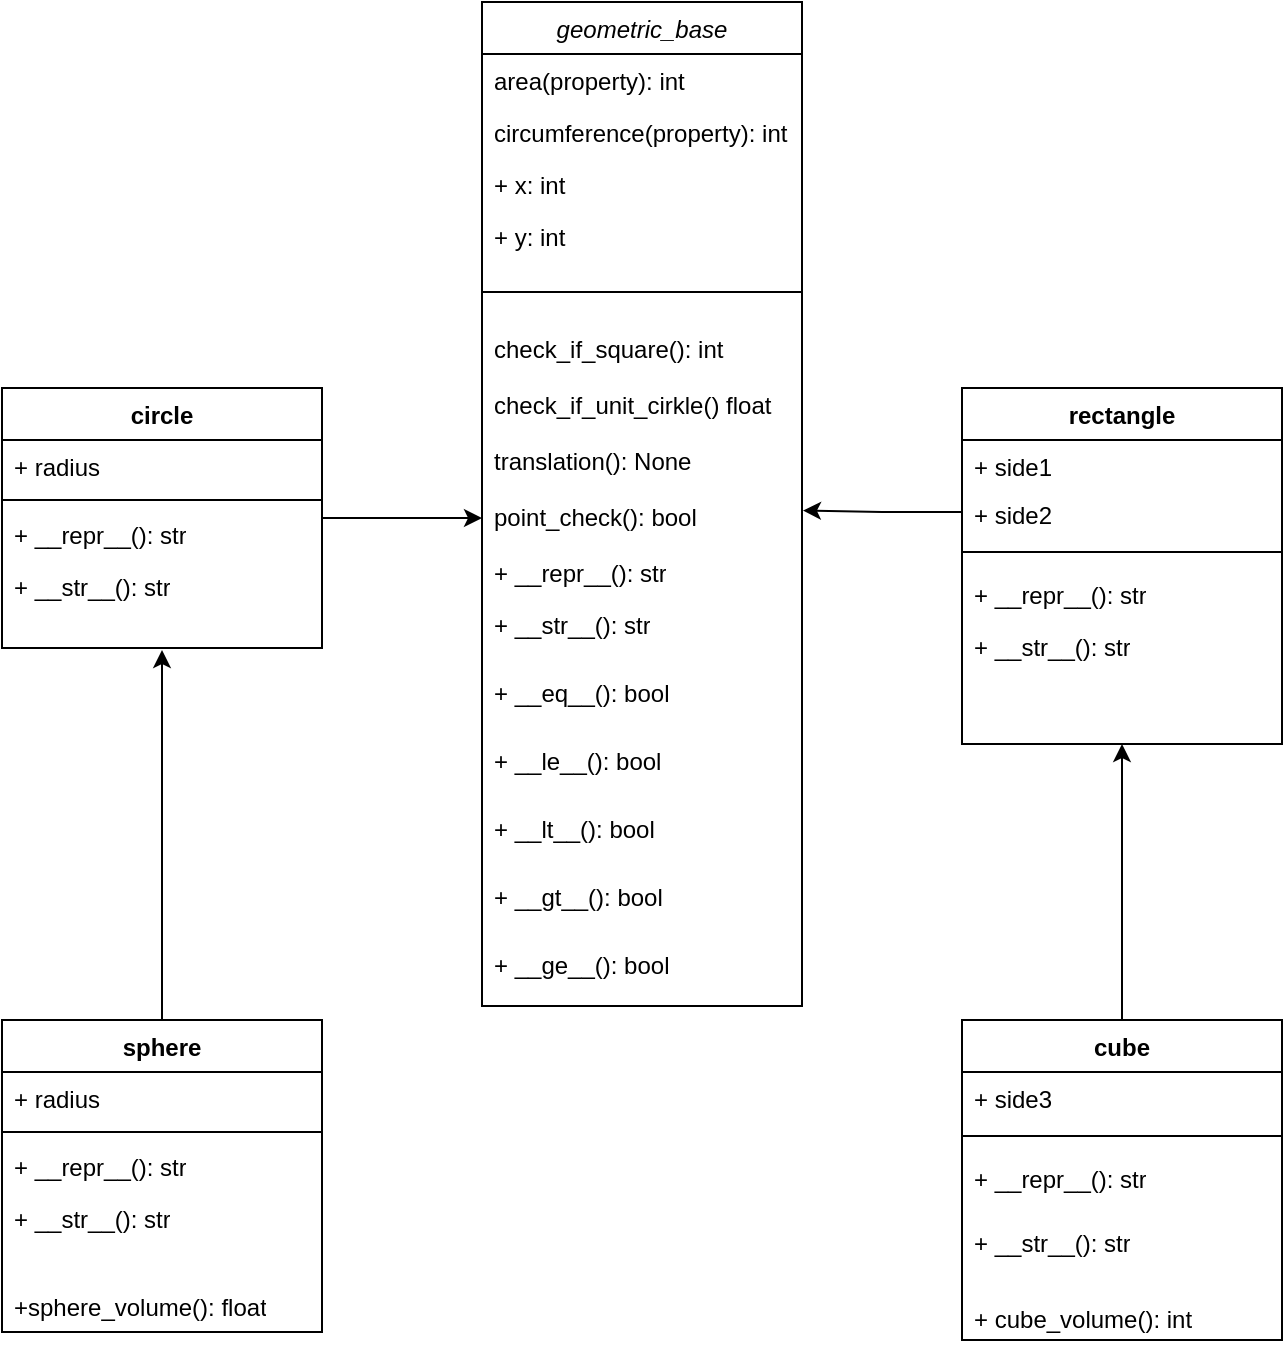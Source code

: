 <mxfile version="22.0.2" type="github">
  <diagram id="C5RBs43oDa-KdzZeNtuy" name="Page-1">
    <mxGraphModel dx="1434" dy="796" grid="1" gridSize="10" guides="1" tooltips="1" connect="1" arrows="1" fold="1" page="1" pageScale="1" pageWidth="1169" pageHeight="827" math="0" shadow="0">
      <root>
        <mxCell id="WIyWlLk6GJQsqaUBKTNV-0" />
        <mxCell id="WIyWlLk6GJQsqaUBKTNV-1" parent="WIyWlLk6GJQsqaUBKTNV-0" />
        <mxCell id="zkfFHV4jXpPFQw0GAbJ--0" value="geometric_base&#xa;" style="swimlane;fontStyle=2;align=center;verticalAlign=top;childLayout=stackLayout;horizontal=1;startSize=26;horizontalStack=0;resizeParent=1;resizeLast=0;collapsible=1;marginBottom=0;rounded=0;shadow=0;strokeWidth=1;" parent="WIyWlLk6GJQsqaUBKTNV-1" vertex="1">
          <mxGeometry x="505" y="60" width="160" height="502" as="geometry">
            <mxRectangle x="230" y="140" width="160" height="26" as="alternateBounds" />
          </mxGeometry>
        </mxCell>
        <mxCell id="zkfFHV4jXpPFQw0GAbJ--1" value="area(property): int" style="text;align=left;verticalAlign=top;spacingLeft=4;spacingRight=4;overflow=hidden;rotatable=0;points=[[0,0.5],[1,0.5]];portConstraint=eastwest;" parent="zkfFHV4jXpPFQw0GAbJ--0" vertex="1">
          <mxGeometry y="26" width="160" height="26" as="geometry" />
        </mxCell>
        <mxCell id="zkfFHV4jXpPFQw0GAbJ--3" value="circumference(property): int" style="text;align=left;verticalAlign=top;spacingLeft=4;spacingRight=4;overflow=hidden;rotatable=0;points=[[0,0.5],[1,0.5]];portConstraint=eastwest;rounded=0;shadow=0;html=0;" parent="zkfFHV4jXpPFQw0GAbJ--0" vertex="1">
          <mxGeometry y="52" width="160" height="26" as="geometry" />
        </mxCell>
        <mxCell id="qXK1RhHSSQnqhgkqxfIp-17" value="+ x: int" style="text;align=left;verticalAlign=top;spacingLeft=4;spacingRight=4;overflow=hidden;rotatable=0;points=[[0,0.5],[1,0.5]];portConstraint=eastwest;rounded=0;shadow=0;html=0;" parent="zkfFHV4jXpPFQw0GAbJ--0" vertex="1">
          <mxGeometry y="78" width="160" height="26" as="geometry" />
        </mxCell>
        <mxCell id="qXK1RhHSSQnqhgkqxfIp-18" value="+ y: int" style="text;align=left;verticalAlign=top;spacingLeft=4;spacingRight=4;overflow=hidden;rotatable=0;points=[[0,0.5],[1,0.5]];portConstraint=eastwest;rounded=0;shadow=0;html=0;" parent="zkfFHV4jXpPFQw0GAbJ--0" vertex="1">
          <mxGeometry y="104" width="160" height="26" as="geometry" />
        </mxCell>
        <mxCell id="zkfFHV4jXpPFQw0GAbJ--4" value="" style="line;html=1;strokeWidth=1;align=left;verticalAlign=middle;spacingTop=-1;spacingLeft=3;spacingRight=3;rotatable=0;labelPosition=right;points=[];portConstraint=eastwest;" parent="zkfFHV4jXpPFQw0GAbJ--0" vertex="1">
          <mxGeometry y="130" width="160" height="30" as="geometry" />
        </mxCell>
        <mxCell id="qXK1RhHSSQnqhgkqxfIp-5" value="check_if_square(): int" style="text;align=left;verticalAlign=top;spacingLeft=4;spacingRight=4;overflow=hidden;rotatable=0;points=[[0,0.5],[1,0.5]];portConstraint=eastwest;" parent="zkfFHV4jXpPFQw0GAbJ--0" vertex="1">
          <mxGeometry y="160" width="160" height="28" as="geometry" />
        </mxCell>
        <mxCell id="qXK1RhHSSQnqhgkqxfIp-4" value="check_if_unit_cirkle() float" style="text;align=left;verticalAlign=top;spacingLeft=4;spacingRight=4;overflow=hidden;rotatable=0;points=[[0,0.5],[1,0.5]];portConstraint=eastwest;" parent="zkfFHV4jXpPFQw0GAbJ--0" vertex="1">
          <mxGeometry y="188" width="160" height="28" as="geometry" />
        </mxCell>
        <mxCell id="zkfFHV4jXpPFQw0GAbJ--5" value="translation(): None" style="text;align=left;verticalAlign=top;spacingLeft=4;spacingRight=4;overflow=hidden;rotatable=0;points=[[0,0.5],[1,0.5]];portConstraint=eastwest;" parent="zkfFHV4jXpPFQw0GAbJ--0" vertex="1">
          <mxGeometry y="216" width="160" height="28" as="geometry" />
        </mxCell>
        <mxCell id="qXK1RhHSSQnqhgkqxfIp-3" value="point_check(): bool" style="text;align=left;verticalAlign=top;spacingLeft=4;spacingRight=4;overflow=hidden;rotatable=0;points=[[0,0.5],[1,0.5]];portConstraint=eastwest;" parent="zkfFHV4jXpPFQw0GAbJ--0" vertex="1">
          <mxGeometry y="244" width="160" height="28" as="geometry" />
        </mxCell>
        <mxCell id="qXK1RhHSSQnqhgkqxfIp-19" value="+ __repr__(): str" style="text;strokeColor=none;fillColor=none;align=left;verticalAlign=top;spacingLeft=4;spacingRight=4;overflow=hidden;rotatable=0;points=[[0,0.5],[1,0.5]];portConstraint=eastwest;whiteSpace=wrap;html=1;" parent="zkfFHV4jXpPFQw0GAbJ--0" vertex="1">
          <mxGeometry y="272" width="160" height="26" as="geometry" />
        </mxCell>
        <mxCell id="qXK1RhHSSQnqhgkqxfIp-20" value="+ __str__(): str" style="text;strokeColor=none;fillColor=none;align=left;verticalAlign=top;spacingLeft=4;spacingRight=4;overflow=hidden;rotatable=0;points=[[0,0.5],[1,0.5]];portConstraint=eastwest;whiteSpace=wrap;html=1;" parent="zkfFHV4jXpPFQw0GAbJ--0" vertex="1">
          <mxGeometry y="298" width="160" height="34" as="geometry" />
        </mxCell>
        <mxCell id="qXK1RhHSSQnqhgkqxfIp-23" value="+ __eq__(): bool" style="text;strokeColor=none;fillColor=none;align=left;verticalAlign=top;spacingLeft=4;spacingRight=4;overflow=hidden;rotatable=0;points=[[0,0.5],[1,0.5]];portConstraint=eastwest;whiteSpace=wrap;html=1;" parent="zkfFHV4jXpPFQw0GAbJ--0" vertex="1">
          <mxGeometry y="332" width="160" height="34" as="geometry" />
        </mxCell>
        <mxCell id="qXK1RhHSSQnqhgkqxfIp-27" value="+ __le__(): bool" style="text;strokeColor=none;fillColor=none;align=left;verticalAlign=top;spacingLeft=4;spacingRight=4;overflow=hidden;rotatable=0;points=[[0,0.5],[1,0.5]];portConstraint=eastwest;whiteSpace=wrap;html=1;" parent="zkfFHV4jXpPFQw0GAbJ--0" vertex="1">
          <mxGeometry y="366" width="160" height="34" as="geometry" />
        </mxCell>
        <mxCell id="qXK1RhHSSQnqhgkqxfIp-24" value="+ __lt__(): bool" style="text;strokeColor=none;fillColor=none;align=left;verticalAlign=top;spacingLeft=4;spacingRight=4;overflow=hidden;rotatable=0;points=[[0,0.5],[1,0.5]];portConstraint=eastwest;whiteSpace=wrap;html=1;" parent="zkfFHV4jXpPFQw0GAbJ--0" vertex="1">
          <mxGeometry y="400" width="160" height="34" as="geometry" />
        </mxCell>
        <mxCell id="qXK1RhHSSQnqhgkqxfIp-25" value="+ __gt__(): bool" style="text;strokeColor=none;fillColor=none;align=left;verticalAlign=top;spacingLeft=4;spacingRight=4;overflow=hidden;rotatable=0;points=[[0,0.5],[1,0.5]];portConstraint=eastwest;whiteSpace=wrap;html=1;" parent="zkfFHV4jXpPFQw0GAbJ--0" vertex="1">
          <mxGeometry y="434" width="160" height="34" as="geometry" />
        </mxCell>
        <mxCell id="qXK1RhHSSQnqhgkqxfIp-26" value="+ __ge__(): bool" style="text;strokeColor=none;fillColor=none;align=left;verticalAlign=top;spacingLeft=4;spacingRight=4;overflow=hidden;rotatable=0;points=[[0,0.5],[1,0.5]];portConstraint=eastwest;whiteSpace=wrap;html=1;" parent="zkfFHV4jXpPFQw0GAbJ--0" vertex="1">
          <mxGeometry y="468" width="160" height="34" as="geometry" />
        </mxCell>
        <mxCell id="qXK1RhHSSQnqhgkqxfIp-6" value="rectangle" style="swimlane;fontStyle=1;align=center;verticalAlign=top;childLayout=stackLayout;horizontal=1;startSize=26;horizontalStack=0;resizeParent=1;resizeParentMax=0;resizeLast=0;collapsible=1;marginBottom=0;whiteSpace=wrap;html=1;" parent="WIyWlLk6GJQsqaUBKTNV-1" vertex="1">
          <mxGeometry x="745" y="253" width="160" height="178" as="geometry" />
        </mxCell>
        <mxCell id="qXK1RhHSSQnqhgkqxfIp-7" value="+ side1" style="text;strokeColor=none;fillColor=none;align=left;verticalAlign=top;spacingLeft=4;spacingRight=4;overflow=hidden;rotatable=0;points=[[0,0.5],[1,0.5]];portConstraint=eastwest;whiteSpace=wrap;html=1;" parent="qXK1RhHSSQnqhgkqxfIp-6" vertex="1">
          <mxGeometry y="26" width="160" height="24" as="geometry" />
        </mxCell>
        <mxCell id="qXK1RhHSSQnqhgkqxfIp-21" value="+ side2" style="text;strokeColor=none;fillColor=none;align=left;verticalAlign=top;spacingLeft=4;spacingRight=4;overflow=hidden;rotatable=0;points=[[0,0.5],[1,0.5]];portConstraint=eastwest;whiteSpace=wrap;html=1;" parent="qXK1RhHSSQnqhgkqxfIp-6" vertex="1">
          <mxGeometry y="50" width="160" height="24" as="geometry" />
        </mxCell>
        <mxCell id="qXK1RhHSSQnqhgkqxfIp-8" value="" style="line;strokeWidth=1;fillColor=none;align=left;verticalAlign=middle;spacingTop=-1;spacingLeft=3;spacingRight=3;rotatable=0;labelPosition=right;points=[];portConstraint=eastwest;strokeColor=inherit;" parent="qXK1RhHSSQnqhgkqxfIp-6" vertex="1">
          <mxGeometry y="74" width="160" height="16" as="geometry" />
        </mxCell>
        <mxCell id="qXK1RhHSSQnqhgkqxfIp-16" value="+ __repr__(): str" style="text;strokeColor=none;fillColor=none;align=left;verticalAlign=top;spacingLeft=4;spacingRight=4;overflow=hidden;rotatable=0;points=[[0,0.5],[1,0.5]];portConstraint=eastwest;whiteSpace=wrap;html=1;" parent="qXK1RhHSSQnqhgkqxfIp-6" vertex="1">
          <mxGeometry y="90" width="160" height="26" as="geometry" />
        </mxCell>
        <mxCell id="qXK1RhHSSQnqhgkqxfIp-9" value="+ __str__(): str" style="text;strokeColor=none;fillColor=none;align=left;verticalAlign=top;spacingLeft=4;spacingRight=4;overflow=hidden;rotatable=0;points=[[0,0.5],[1,0.5]];portConstraint=eastwest;whiteSpace=wrap;html=1;" parent="qXK1RhHSSQnqhgkqxfIp-6" vertex="1">
          <mxGeometry y="116" width="160" height="62" as="geometry" />
        </mxCell>
        <mxCell id="Qn33HTUXjLvJlOraaSLy-4" style="edgeStyle=orthogonalEdgeStyle;rounded=0;orthogonalLoop=1;jettySize=auto;html=1;entryX=0;entryY=0.5;entryDx=0;entryDy=0;" edge="1" parent="WIyWlLk6GJQsqaUBKTNV-1" source="qXK1RhHSSQnqhgkqxfIp-11" target="qXK1RhHSSQnqhgkqxfIp-3">
          <mxGeometry relative="1" as="geometry" />
        </mxCell>
        <mxCell id="qXK1RhHSSQnqhgkqxfIp-11" value="circle&lt;br&gt;" style="swimlane;fontStyle=1;align=center;verticalAlign=top;childLayout=stackLayout;horizontal=1;startSize=26;horizontalStack=0;resizeParent=1;resizeParentMax=0;resizeLast=0;collapsible=1;marginBottom=0;whiteSpace=wrap;html=1;" parent="WIyWlLk6GJQsqaUBKTNV-1" vertex="1">
          <mxGeometry x="265" y="253" width="160" height="130" as="geometry" />
        </mxCell>
        <mxCell id="qXK1RhHSSQnqhgkqxfIp-12" value="+ radius" style="text;strokeColor=none;fillColor=none;align=left;verticalAlign=top;spacingLeft=4;spacingRight=4;overflow=hidden;rotatable=0;points=[[0,0.5],[1,0.5]];portConstraint=eastwest;whiteSpace=wrap;html=1;" parent="qXK1RhHSSQnqhgkqxfIp-11" vertex="1">
          <mxGeometry y="26" width="160" height="26" as="geometry" />
        </mxCell>
        <mxCell id="qXK1RhHSSQnqhgkqxfIp-13" value="" style="line;strokeWidth=1;fillColor=none;align=left;verticalAlign=middle;spacingTop=-1;spacingLeft=3;spacingRight=3;rotatable=0;labelPosition=right;points=[];portConstraint=eastwest;strokeColor=inherit;" parent="qXK1RhHSSQnqhgkqxfIp-11" vertex="1">
          <mxGeometry y="52" width="160" height="8" as="geometry" />
        </mxCell>
        <mxCell id="qXK1RhHSSQnqhgkqxfIp-15" value="+ __repr__(): str" style="text;strokeColor=none;fillColor=none;align=left;verticalAlign=top;spacingLeft=4;spacingRight=4;overflow=hidden;rotatable=0;points=[[0,0.5],[1,0.5]];portConstraint=eastwest;whiteSpace=wrap;html=1;" parent="qXK1RhHSSQnqhgkqxfIp-11" vertex="1">
          <mxGeometry y="60" width="160" height="26" as="geometry" />
        </mxCell>
        <mxCell id="qXK1RhHSSQnqhgkqxfIp-14" value="+ __str__(): str" style="text;strokeColor=none;fillColor=none;align=left;verticalAlign=top;spacingLeft=4;spacingRight=4;overflow=hidden;rotatable=0;points=[[0,0.5],[1,0.5]];portConstraint=eastwest;whiteSpace=wrap;html=1;" parent="qXK1RhHSSQnqhgkqxfIp-11" vertex="1">
          <mxGeometry y="86" width="160" height="44" as="geometry" />
        </mxCell>
        <mxCell id="Qn33HTUXjLvJlOraaSLy-18" style="edgeStyle=orthogonalEdgeStyle;rounded=0;orthogonalLoop=1;jettySize=auto;html=1;entryX=0.5;entryY=1;entryDx=0;entryDy=0;entryPerimeter=0;" edge="1" parent="WIyWlLk6GJQsqaUBKTNV-1" source="Qn33HTUXjLvJlOraaSLy-5" target="qXK1RhHSSQnqhgkqxfIp-9">
          <mxGeometry relative="1" as="geometry">
            <mxPoint x="815" y="594" as="targetPoint" />
          </mxGeometry>
        </mxCell>
        <mxCell id="Qn33HTUXjLvJlOraaSLy-5" value="cube" style="swimlane;fontStyle=1;align=center;verticalAlign=top;childLayout=stackLayout;horizontal=1;startSize=26;horizontalStack=0;resizeParent=1;resizeParentMax=0;resizeLast=0;collapsible=1;marginBottom=0;whiteSpace=wrap;html=1;" vertex="1" parent="WIyWlLk6GJQsqaUBKTNV-1">
          <mxGeometry x="745" y="569" width="160" height="160" as="geometry">
            <mxRectangle x="745" y="569" width="70" height="30" as="alternateBounds" />
          </mxGeometry>
        </mxCell>
        <mxCell id="Qn33HTUXjLvJlOraaSLy-6" value="+ side3" style="text;strokeColor=none;fillColor=none;align=left;verticalAlign=top;spacingLeft=4;spacingRight=4;overflow=hidden;rotatable=0;points=[[0,0.5],[1,0.5]];portConstraint=eastwest;whiteSpace=wrap;html=1;" vertex="1" parent="Qn33HTUXjLvJlOraaSLy-5">
          <mxGeometry y="26" width="160" height="24" as="geometry" />
        </mxCell>
        <mxCell id="Qn33HTUXjLvJlOraaSLy-8" value="" style="line;strokeWidth=1;fillColor=none;align=left;verticalAlign=middle;spacingTop=-1;spacingLeft=3;spacingRight=3;rotatable=0;labelPosition=right;points=[];portConstraint=eastwest;strokeColor=inherit;" vertex="1" parent="Qn33HTUXjLvJlOraaSLy-5">
          <mxGeometry y="50" width="160" height="16" as="geometry" />
        </mxCell>
        <mxCell id="Qn33HTUXjLvJlOraaSLy-9" value="+ __repr__(): str" style="text;strokeColor=none;fillColor=none;align=left;verticalAlign=top;spacingLeft=4;spacingRight=4;overflow=hidden;rotatable=0;points=[[0,0.5],[1,0.5]];portConstraint=eastwest;whiteSpace=wrap;html=1;" vertex="1" parent="Qn33HTUXjLvJlOraaSLy-5">
          <mxGeometry y="66" width="160" height="32" as="geometry" />
        </mxCell>
        <mxCell id="Qn33HTUXjLvJlOraaSLy-10" value="+ __str__(): str" style="text;strokeColor=none;fillColor=none;align=left;verticalAlign=top;spacingLeft=4;spacingRight=4;overflow=hidden;rotatable=0;points=[[0,0.5],[1,0.5]];portConstraint=eastwest;whiteSpace=wrap;html=1;" vertex="1" parent="Qn33HTUXjLvJlOraaSLy-5">
          <mxGeometry y="98" width="160" height="38" as="geometry" />
        </mxCell>
        <mxCell id="Qn33HTUXjLvJlOraaSLy-21" value="+ cube_volume(): int" style="text;strokeColor=none;fillColor=none;align=left;verticalAlign=top;spacingLeft=4;spacingRight=4;overflow=hidden;rotatable=0;points=[[0,0.5],[1,0.5]];portConstraint=eastwest;whiteSpace=wrap;html=1;" vertex="1" parent="Qn33HTUXjLvJlOraaSLy-5">
          <mxGeometry y="136" width="160" height="24" as="geometry" />
        </mxCell>
        <mxCell id="Qn33HTUXjLvJlOraaSLy-17" style="edgeStyle=orthogonalEdgeStyle;rounded=0;orthogonalLoop=1;jettySize=auto;html=1;" edge="1" parent="WIyWlLk6GJQsqaUBKTNV-1" source="Qn33HTUXjLvJlOraaSLy-11">
          <mxGeometry relative="1" as="geometry">
            <mxPoint x="345" y="384" as="targetPoint" />
          </mxGeometry>
        </mxCell>
        <mxCell id="Qn33HTUXjLvJlOraaSLy-11" value="sphere" style="swimlane;fontStyle=1;align=center;verticalAlign=top;childLayout=stackLayout;horizontal=1;startSize=26;horizontalStack=0;resizeParent=1;resizeParentMax=0;resizeLast=0;collapsible=1;marginBottom=0;whiteSpace=wrap;html=1;" vertex="1" parent="WIyWlLk6GJQsqaUBKTNV-1">
          <mxGeometry x="265" y="569" width="160" height="156" as="geometry" />
        </mxCell>
        <mxCell id="Qn33HTUXjLvJlOraaSLy-12" value="+ radius" style="text;strokeColor=none;fillColor=none;align=left;verticalAlign=top;spacingLeft=4;spacingRight=4;overflow=hidden;rotatable=0;points=[[0,0.5],[1,0.5]];portConstraint=eastwest;whiteSpace=wrap;html=1;" vertex="1" parent="Qn33HTUXjLvJlOraaSLy-11">
          <mxGeometry y="26" width="160" height="26" as="geometry" />
        </mxCell>
        <mxCell id="Qn33HTUXjLvJlOraaSLy-13" value="" style="line;strokeWidth=1;fillColor=none;align=left;verticalAlign=middle;spacingTop=-1;spacingLeft=3;spacingRight=3;rotatable=0;labelPosition=right;points=[];portConstraint=eastwest;strokeColor=inherit;" vertex="1" parent="Qn33HTUXjLvJlOraaSLy-11">
          <mxGeometry y="52" width="160" height="8" as="geometry" />
        </mxCell>
        <mxCell id="Qn33HTUXjLvJlOraaSLy-14" value="+ __repr__(): str" style="text;strokeColor=none;fillColor=none;align=left;verticalAlign=top;spacingLeft=4;spacingRight=4;overflow=hidden;rotatable=0;points=[[0,0.5],[1,0.5]];portConstraint=eastwest;whiteSpace=wrap;html=1;" vertex="1" parent="Qn33HTUXjLvJlOraaSLy-11">
          <mxGeometry y="60" width="160" height="26" as="geometry" />
        </mxCell>
        <mxCell id="Qn33HTUXjLvJlOraaSLy-15" value="+ __str__(): str" style="text;strokeColor=none;fillColor=none;align=left;verticalAlign=top;spacingLeft=4;spacingRight=4;overflow=hidden;rotatable=0;points=[[0,0.5],[1,0.5]];portConstraint=eastwest;whiteSpace=wrap;html=1;" vertex="1" parent="Qn33HTUXjLvJlOraaSLy-11">
          <mxGeometry y="86" width="160" height="44" as="geometry" />
        </mxCell>
        <mxCell id="Qn33HTUXjLvJlOraaSLy-22" value="+sphere_volume(): float" style="text;strokeColor=none;fillColor=none;align=left;verticalAlign=top;spacingLeft=4;spacingRight=4;overflow=hidden;rotatable=0;points=[[0,0.5],[1,0.5]];portConstraint=eastwest;whiteSpace=wrap;html=1;" vertex="1" parent="Qn33HTUXjLvJlOraaSLy-11">
          <mxGeometry y="130" width="160" height="26" as="geometry" />
        </mxCell>
        <mxCell id="Qn33HTUXjLvJlOraaSLy-19" style="edgeStyle=orthogonalEdgeStyle;rounded=0;orthogonalLoop=1;jettySize=auto;html=1;entryX=1.003;entryY=0.366;entryDx=0;entryDy=0;entryPerimeter=0;" edge="1" parent="WIyWlLk6GJQsqaUBKTNV-1" source="qXK1RhHSSQnqhgkqxfIp-21" target="qXK1RhHSSQnqhgkqxfIp-3">
          <mxGeometry relative="1" as="geometry">
            <mxPoint x="685.0" y="315" as="targetPoint" />
          </mxGeometry>
        </mxCell>
      </root>
    </mxGraphModel>
  </diagram>
</mxfile>
